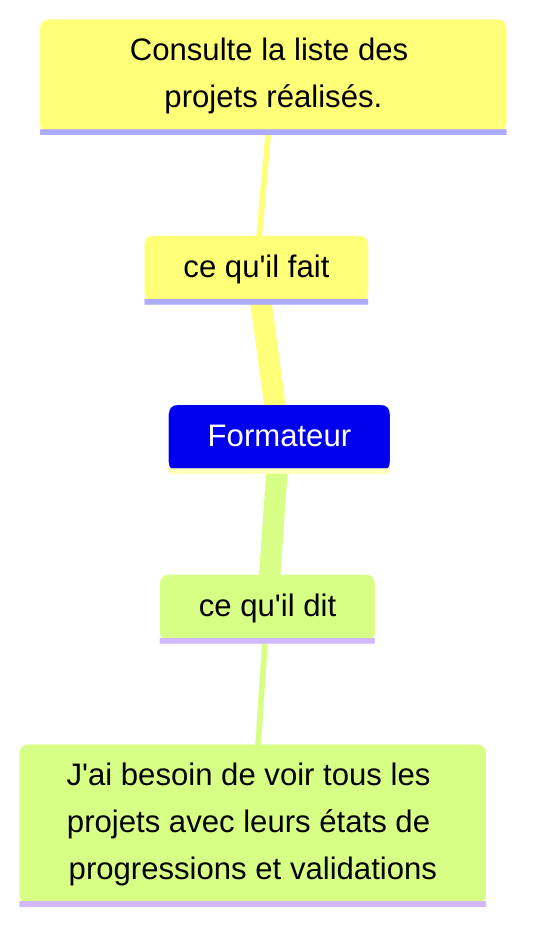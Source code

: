 %% @config(../../../modélisation/mindmap-config.json)
mindmap
Formateur

       ce qu'il fait
        Consulte la liste des projets réalisés.
      ce qu'il dit

       J'ai besoin de voir tous les projets avec leurs états de progressions et validations